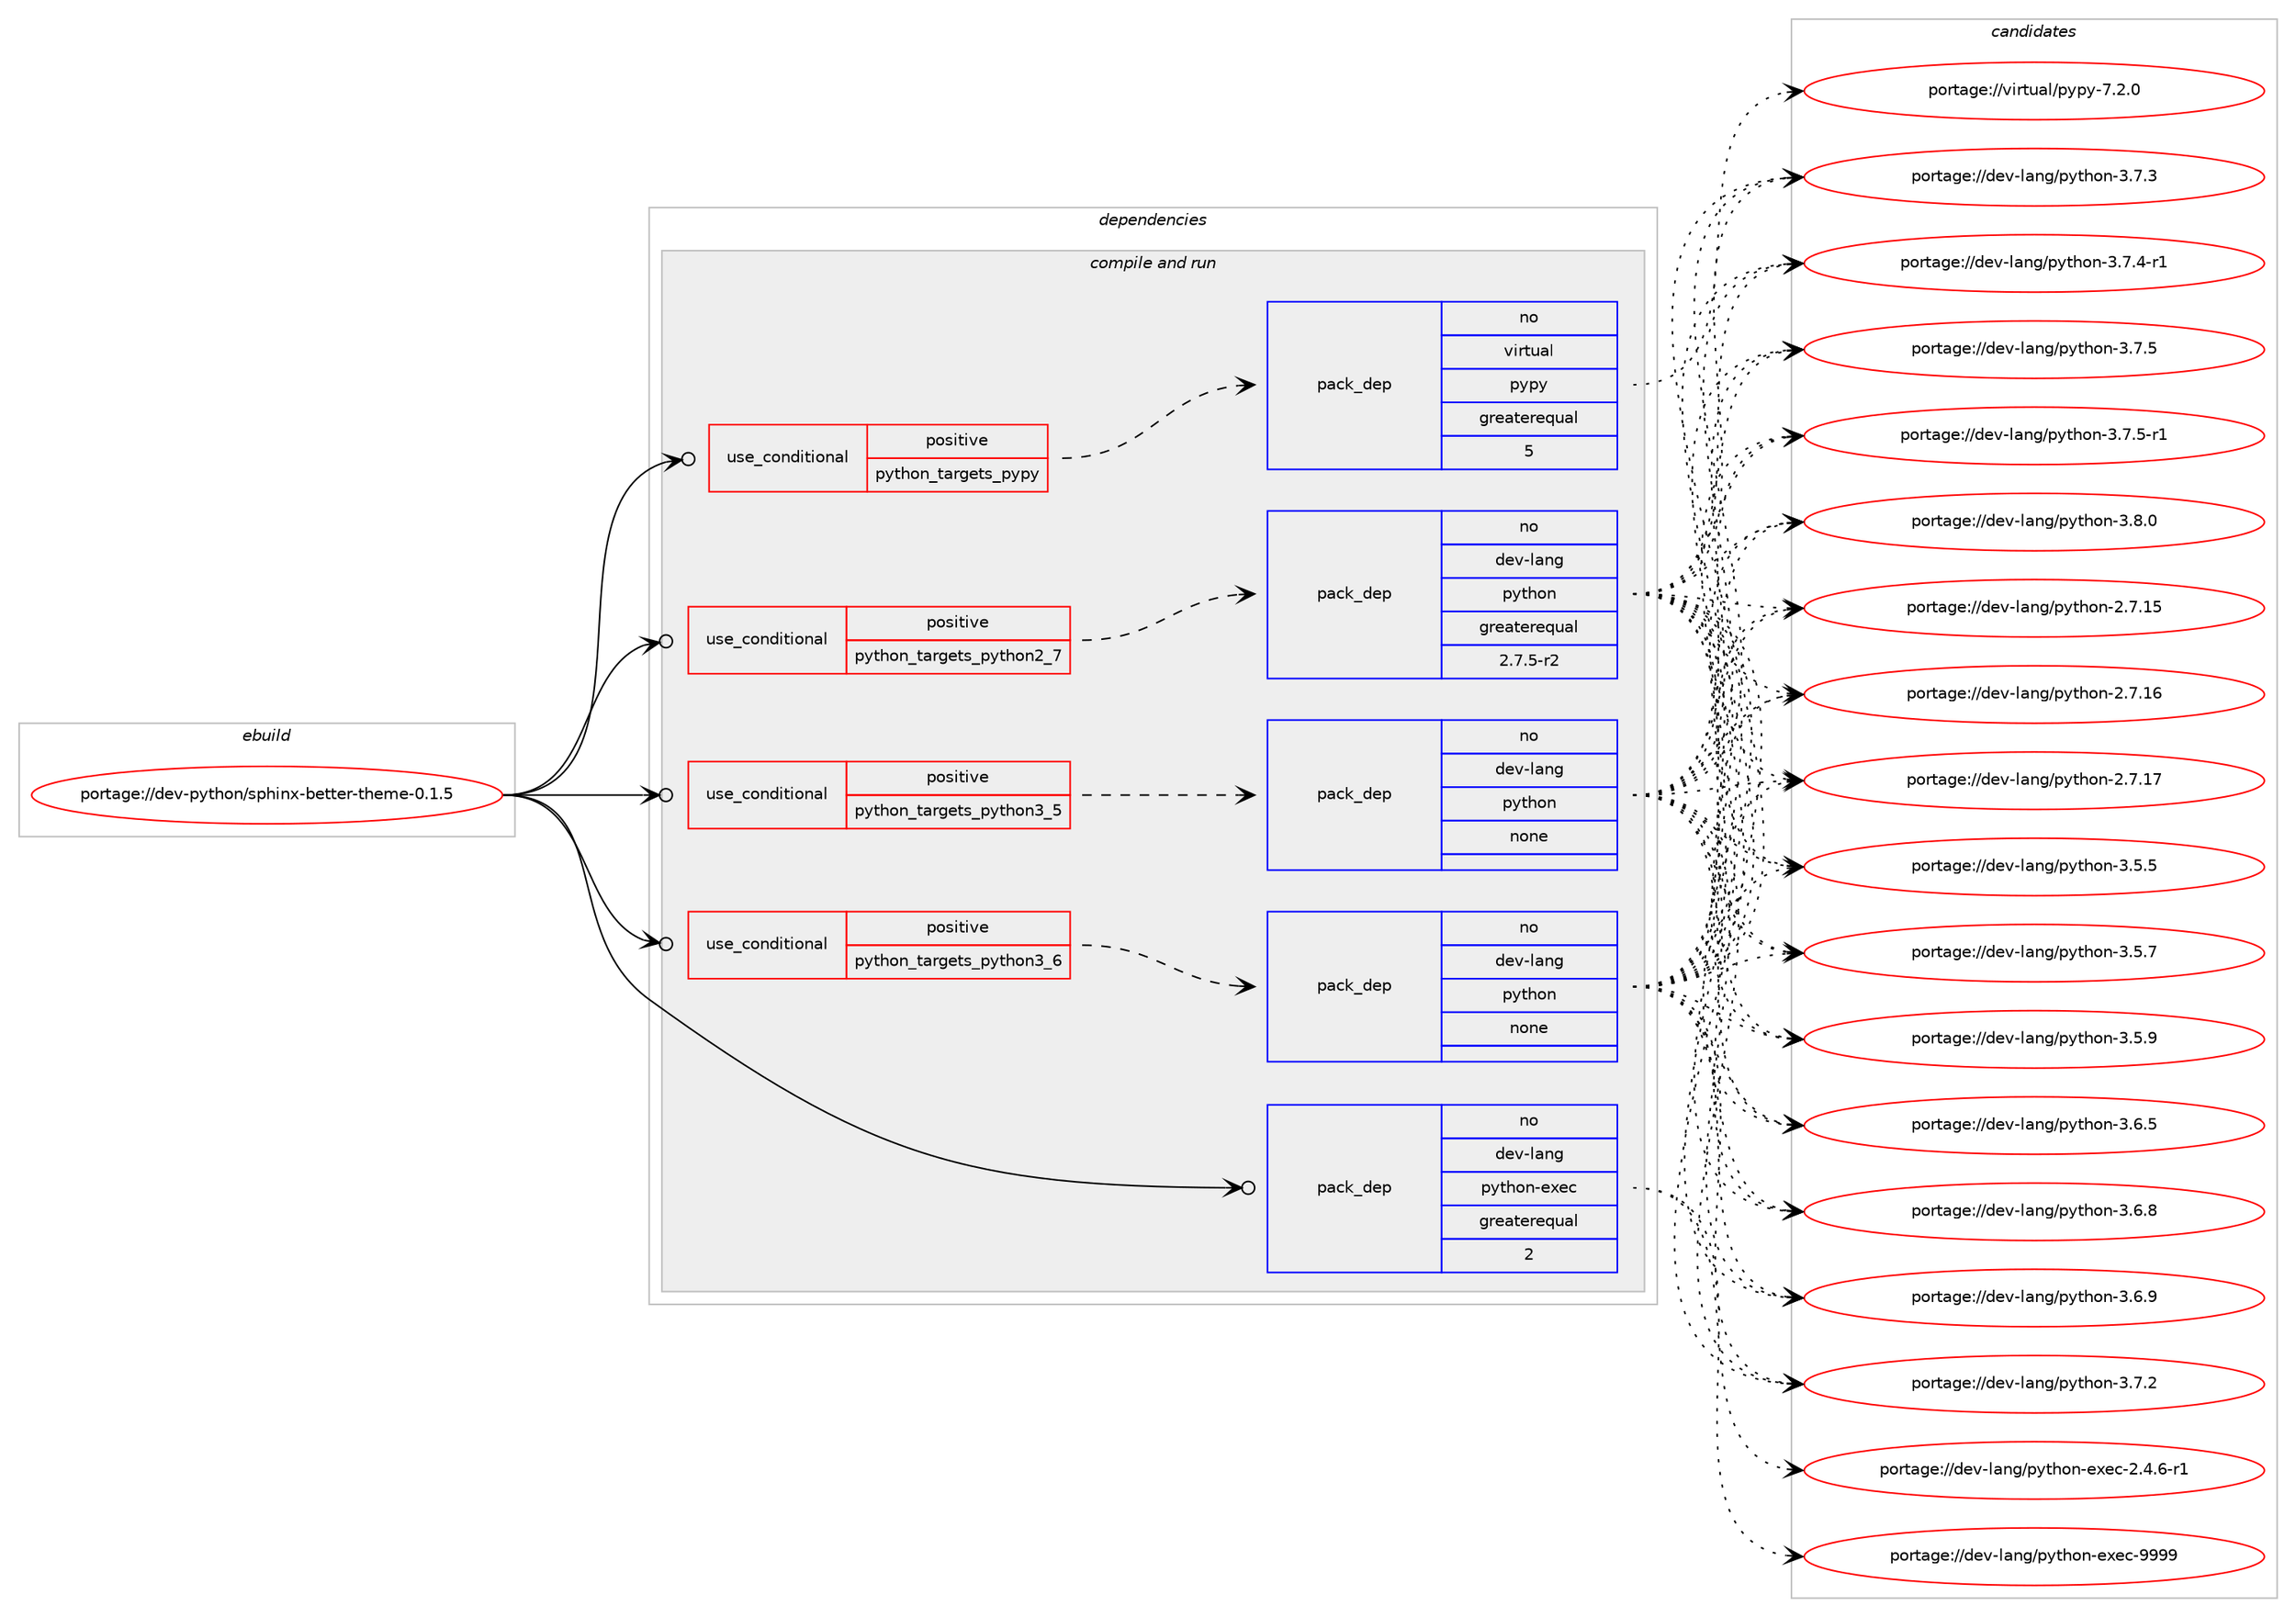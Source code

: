 digraph prolog {

# *************
# Graph options
# *************

newrank=true;
concentrate=true;
compound=true;
graph [rankdir=LR,fontname=Helvetica,fontsize=10,ranksep=1.5];#, ranksep=2.5, nodesep=0.2];
edge  [arrowhead=vee];
node  [fontname=Helvetica,fontsize=10];

# **********
# The ebuild
# **********

subgraph cluster_leftcol {
color=gray;
rank=same;
label=<<i>ebuild</i>>;
id [label="portage://dev-python/sphinx-better-theme-0.1.5", color=red, width=4, href="../dev-python/sphinx-better-theme-0.1.5.svg"];
}

# ****************
# The dependencies
# ****************

subgraph cluster_midcol {
color=gray;
label=<<i>dependencies</i>>;
subgraph cluster_compile {
fillcolor="#eeeeee";
style=filled;
label=<<i>compile</i>>;
}
subgraph cluster_compileandrun {
fillcolor="#eeeeee";
style=filled;
label=<<i>compile and run</i>>;
subgraph cond38916 {
dependency173037 [label=<<TABLE BORDER="0" CELLBORDER="1" CELLSPACING="0" CELLPADDING="4"><TR><TD ROWSPAN="3" CELLPADDING="10">use_conditional</TD></TR><TR><TD>positive</TD></TR><TR><TD>python_targets_pypy</TD></TR></TABLE>>, shape=none, color=red];
subgraph pack130718 {
dependency173038 [label=<<TABLE BORDER="0" CELLBORDER="1" CELLSPACING="0" CELLPADDING="4" WIDTH="220"><TR><TD ROWSPAN="6" CELLPADDING="30">pack_dep</TD></TR><TR><TD WIDTH="110">no</TD></TR><TR><TD>virtual</TD></TR><TR><TD>pypy</TD></TR><TR><TD>greaterequal</TD></TR><TR><TD>5</TD></TR></TABLE>>, shape=none, color=blue];
}
dependency173037:e -> dependency173038:w [weight=20,style="dashed",arrowhead="vee"];
}
id:e -> dependency173037:w [weight=20,style="solid",arrowhead="odotvee"];
subgraph cond38917 {
dependency173039 [label=<<TABLE BORDER="0" CELLBORDER="1" CELLSPACING="0" CELLPADDING="4"><TR><TD ROWSPAN="3" CELLPADDING="10">use_conditional</TD></TR><TR><TD>positive</TD></TR><TR><TD>python_targets_python2_7</TD></TR></TABLE>>, shape=none, color=red];
subgraph pack130719 {
dependency173040 [label=<<TABLE BORDER="0" CELLBORDER="1" CELLSPACING="0" CELLPADDING="4" WIDTH="220"><TR><TD ROWSPAN="6" CELLPADDING="30">pack_dep</TD></TR><TR><TD WIDTH="110">no</TD></TR><TR><TD>dev-lang</TD></TR><TR><TD>python</TD></TR><TR><TD>greaterequal</TD></TR><TR><TD>2.7.5-r2</TD></TR></TABLE>>, shape=none, color=blue];
}
dependency173039:e -> dependency173040:w [weight=20,style="dashed",arrowhead="vee"];
}
id:e -> dependency173039:w [weight=20,style="solid",arrowhead="odotvee"];
subgraph cond38918 {
dependency173041 [label=<<TABLE BORDER="0" CELLBORDER="1" CELLSPACING="0" CELLPADDING="4"><TR><TD ROWSPAN="3" CELLPADDING="10">use_conditional</TD></TR><TR><TD>positive</TD></TR><TR><TD>python_targets_python3_5</TD></TR></TABLE>>, shape=none, color=red];
subgraph pack130720 {
dependency173042 [label=<<TABLE BORDER="0" CELLBORDER="1" CELLSPACING="0" CELLPADDING="4" WIDTH="220"><TR><TD ROWSPAN="6" CELLPADDING="30">pack_dep</TD></TR><TR><TD WIDTH="110">no</TD></TR><TR><TD>dev-lang</TD></TR><TR><TD>python</TD></TR><TR><TD>none</TD></TR><TR><TD></TD></TR></TABLE>>, shape=none, color=blue];
}
dependency173041:e -> dependency173042:w [weight=20,style="dashed",arrowhead="vee"];
}
id:e -> dependency173041:w [weight=20,style="solid",arrowhead="odotvee"];
subgraph cond38919 {
dependency173043 [label=<<TABLE BORDER="0" CELLBORDER="1" CELLSPACING="0" CELLPADDING="4"><TR><TD ROWSPAN="3" CELLPADDING="10">use_conditional</TD></TR><TR><TD>positive</TD></TR><TR><TD>python_targets_python3_6</TD></TR></TABLE>>, shape=none, color=red];
subgraph pack130721 {
dependency173044 [label=<<TABLE BORDER="0" CELLBORDER="1" CELLSPACING="0" CELLPADDING="4" WIDTH="220"><TR><TD ROWSPAN="6" CELLPADDING="30">pack_dep</TD></TR><TR><TD WIDTH="110">no</TD></TR><TR><TD>dev-lang</TD></TR><TR><TD>python</TD></TR><TR><TD>none</TD></TR><TR><TD></TD></TR></TABLE>>, shape=none, color=blue];
}
dependency173043:e -> dependency173044:w [weight=20,style="dashed",arrowhead="vee"];
}
id:e -> dependency173043:w [weight=20,style="solid",arrowhead="odotvee"];
subgraph pack130722 {
dependency173045 [label=<<TABLE BORDER="0" CELLBORDER="1" CELLSPACING="0" CELLPADDING="4" WIDTH="220"><TR><TD ROWSPAN="6" CELLPADDING="30">pack_dep</TD></TR><TR><TD WIDTH="110">no</TD></TR><TR><TD>dev-lang</TD></TR><TR><TD>python-exec</TD></TR><TR><TD>greaterequal</TD></TR><TR><TD>2</TD></TR></TABLE>>, shape=none, color=blue];
}
id:e -> dependency173045:w [weight=20,style="solid",arrowhead="odotvee"];
}
subgraph cluster_run {
fillcolor="#eeeeee";
style=filled;
label=<<i>run</i>>;
}
}

# **************
# The candidates
# **************

subgraph cluster_choices {
rank=same;
color=gray;
label=<<i>candidates</i>>;

subgraph choice130718 {
color=black;
nodesep=1;
choiceportage1181051141161179710847112121112121455546504648 [label="portage://virtual/pypy-7.2.0", color=red, width=4,href="../virtual/pypy-7.2.0.svg"];
dependency173038:e -> choiceportage1181051141161179710847112121112121455546504648:w [style=dotted,weight="100"];
}
subgraph choice130719 {
color=black;
nodesep=1;
choiceportage10010111845108971101034711212111610411111045504655464953 [label="portage://dev-lang/python-2.7.15", color=red, width=4,href="../dev-lang/python-2.7.15.svg"];
choiceportage10010111845108971101034711212111610411111045504655464954 [label="portage://dev-lang/python-2.7.16", color=red, width=4,href="../dev-lang/python-2.7.16.svg"];
choiceportage10010111845108971101034711212111610411111045504655464955 [label="portage://dev-lang/python-2.7.17", color=red, width=4,href="../dev-lang/python-2.7.17.svg"];
choiceportage100101118451089711010347112121116104111110455146534653 [label="portage://dev-lang/python-3.5.5", color=red, width=4,href="../dev-lang/python-3.5.5.svg"];
choiceportage100101118451089711010347112121116104111110455146534655 [label="portage://dev-lang/python-3.5.7", color=red, width=4,href="../dev-lang/python-3.5.7.svg"];
choiceportage100101118451089711010347112121116104111110455146534657 [label="portage://dev-lang/python-3.5.9", color=red, width=4,href="../dev-lang/python-3.5.9.svg"];
choiceportage100101118451089711010347112121116104111110455146544653 [label="portage://dev-lang/python-3.6.5", color=red, width=4,href="../dev-lang/python-3.6.5.svg"];
choiceportage100101118451089711010347112121116104111110455146544656 [label="portage://dev-lang/python-3.6.8", color=red, width=4,href="../dev-lang/python-3.6.8.svg"];
choiceportage100101118451089711010347112121116104111110455146544657 [label="portage://dev-lang/python-3.6.9", color=red, width=4,href="../dev-lang/python-3.6.9.svg"];
choiceportage100101118451089711010347112121116104111110455146554650 [label="portage://dev-lang/python-3.7.2", color=red, width=4,href="../dev-lang/python-3.7.2.svg"];
choiceportage100101118451089711010347112121116104111110455146554651 [label="portage://dev-lang/python-3.7.3", color=red, width=4,href="../dev-lang/python-3.7.3.svg"];
choiceportage1001011184510897110103471121211161041111104551465546524511449 [label="portage://dev-lang/python-3.7.4-r1", color=red, width=4,href="../dev-lang/python-3.7.4-r1.svg"];
choiceportage100101118451089711010347112121116104111110455146554653 [label="portage://dev-lang/python-3.7.5", color=red, width=4,href="../dev-lang/python-3.7.5.svg"];
choiceportage1001011184510897110103471121211161041111104551465546534511449 [label="portage://dev-lang/python-3.7.5-r1", color=red, width=4,href="../dev-lang/python-3.7.5-r1.svg"];
choiceportage100101118451089711010347112121116104111110455146564648 [label="portage://dev-lang/python-3.8.0", color=red, width=4,href="../dev-lang/python-3.8.0.svg"];
dependency173040:e -> choiceportage10010111845108971101034711212111610411111045504655464953:w [style=dotted,weight="100"];
dependency173040:e -> choiceportage10010111845108971101034711212111610411111045504655464954:w [style=dotted,weight="100"];
dependency173040:e -> choiceportage10010111845108971101034711212111610411111045504655464955:w [style=dotted,weight="100"];
dependency173040:e -> choiceportage100101118451089711010347112121116104111110455146534653:w [style=dotted,weight="100"];
dependency173040:e -> choiceportage100101118451089711010347112121116104111110455146534655:w [style=dotted,weight="100"];
dependency173040:e -> choiceportage100101118451089711010347112121116104111110455146534657:w [style=dotted,weight="100"];
dependency173040:e -> choiceportage100101118451089711010347112121116104111110455146544653:w [style=dotted,weight="100"];
dependency173040:e -> choiceportage100101118451089711010347112121116104111110455146544656:w [style=dotted,weight="100"];
dependency173040:e -> choiceportage100101118451089711010347112121116104111110455146544657:w [style=dotted,weight="100"];
dependency173040:e -> choiceportage100101118451089711010347112121116104111110455146554650:w [style=dotted,weight="100"];
dependency173040:e -> choiceportage100101118451089711010347112121116104111110455146554651:w [style=dotted,weight="100"];
dependency173040:e -> choiceportage1001011184510897110103471121211161041111104551465546524511449:w [style=dotted,weight="100"];
dependency173040:e -> choiceportage100101118451089711010347112121116104111110455146554653:w [style=dotted,weight="100"];
dependency173040:e -> choiceportage1001011184510897110103471121211161041111104551465546534511449:w [style=dotted,weight="100"];
dependency173040:e -> choiceportage100101118451089711010347112121116104111110455146564648:w [style=dotted,weight="100"];
}
subgraph choice130720 {
color=black;
nodesep=1;
choiceportage10010111845108971101034711212111610411111045504655464953 [label="portage://dev-lang/python-2.7.15", color=red, width=4,href="../dev-lang/python-2.7.15.svg"];
choiceportage10010111845108971101034711212111610411111045504655464954 [label="portage://dev-lang/python-2.7.16", color=red, width=4,href="../dev-lang/python-2.7.16.svg"];
choiceportage10010111845108971101034711212111610411111045504655464955 [label="portage://dev-lang/python-2.7.17", color=red, width=4,href="../dev-lang/python-2.7.17.svg"];
choiceportage100101118451089711010347112121116104111110455146534653 [label="portage://dev-lang/python-3.5.5", color=red, width=4,href="../dev-lang/python-3.5.5.svg"];
choiceportage100101118451089711010347112121116104111110455146534655 [label="portage://dev-lang/python-3.5.7", color=red, width=4,href="../dev-lang/python-3.5.7.svg"];
choiceportage100101118451089711010347112121116104111110455146534657 [label="portage://dev-lang/python-3.5.9", color=red, width=4,href="../dev-lang/python-3.5.9.svg"];
choiceportage100101118451089711010347112121116104111110455146544653 [label="portage://dev-lang/python-3.6.5", color=red, width=4,href="../dev-lang/python-3.6.5.svg"];
choiceportage100101118451089711010347112121116104111110455146544656 [label="portage://dev-lang/python-3.6.8", color=red, width=4,href="../dev-lang/python-3.6.8.svg"];
choiceportage100101118451089711010347112121116104111110455146544657 [label="portage://dev-lang/python-3.6.9", color=red, width=4,href="../dev-lang/python-3.6.9.svg"];
choiceportage100101118451089711010347112121116104111110455146554650 [label="portage://dev-lang/python-3.7.2", color=red, width=4,href="../dev-lang/python-3.7.2.svg"];
choiceportage100101118451089711010347112121116104111110455146554651 [label="portage://dev-lang/python-3.7.3", color=red, width=4,href="../dev-lang/python-3.7.3.svg"];
choiceportage1001011184510897110103471121211161041111104551465546524511449 [label="portage://dev-lang/python-3.7.4-r1", color=red, width=4,href="../dev-lang/python-3.7.4-r1.svg"];
choiceportage100101118451089711010347112121116104111110455146554653 [label="portage://dev-lang/python-3.7.5", color=red, width=4,href="../dev-lang/python-3.7.5.svg"];
choiceportage1001011184510897110103471121211161041111104551465546534511449 [label="portage://dev-lang/python-3.7.5-r1", color=red, width=4,href="../dev-lang/python-3.7.5-r1.svg"];
choiceportage100101118451089711010347112121116104111110455146564648 [label="portage://dev-lang/python-3.8.0", color=red, width=4,href="../dev-lang/python-3.8.0.svg"];
dependency173042:e -> choiceportage10010111845108971101034711212111610411111045504655464953:w [style=dotted,weight="100"];
dependency173042:e -> choiceportage10010111845108971101034711212111610411111045504655464954:w [style=dotted,weight="100"];
dependency173042:e -> choiceportage10010111845108971101034711212111610411111045504655464955:w [style=dotted,weight="100"];
dependency173042:e -> choiceportage100101118451089711010347112121116104111110455146534653:w [style=dotted,weight="100"];
dependency173042:e -> choiceportage100101118451089711010347112121116104111110455146534655:w [style=dotted,weight="100"];
dependency173042:e -> choiceportage100101118451089711010347112121116104111110455146534657:w [style=dotted,weight="100"];
dependency173042:e -> choiceportage100101118451089711010347112121116104111110455146544653:w [style=dotted,weight="100"];
dependency173042:e -> choiceportage100101118451089711010347112121116104111110455146544656:w [style=dotted,weight="100"];
dependency173042:e -> choiceportage100101118451089711010347112121116104111110455146544657:w [style=dotted,weight="100"];
dependency173042:e -> choiceportage100101118451089711010347112121116104111110455146554650:w [style=dotted,weight="100"];
dependency173042:e -> choiceportage100101118451089711010347112121116104111110455146554651:w [style=dotted,weight="100"];
dependency173042:e -> choiceportage1001011184510897110103471121211161041111104551465546524511449:w [style=dotted,weight="100"];
dependency173042:e -> choiceportage100101118451089711010347112121116104111110455146554653:w [style=dotted,weight="100"];
dependency173042:e -> choiceportage1001011184510897110103471121211161041111104551465546534511449:w [style=dotted,weight="100"];
dependency173042:e -> choiceportage100101118451089711010347112121116104111110455146564648:w [style=dotted,weight="100"];
}
subgraph choice130721 {
color=black;
nodesep=1;
choiceportage10010111845108971101034711212111610411111045504655464953 [label="portage://dev-lang/python-2.7.15", color=red, width=4,href="../dev-lang/python-2.7.15.svg"];
choiceportage10010111845108971101034711212111610411111045504655464954 [label="portage://dev-lang/python-2.7.16", color=red, width=4,href="../dev-lang/python-2.7.16.svg"];
choiceportage10010111845108971101034711212111610411111045504655464955 [label="portage://dev-lang/python-2.7.17", color=red, width=4,href="../dev-lang/python-2.7.17.svg"];
choiceportage100101118451089711010347112121116104111110455146534653 [label="portage://dev-lang/python-3.5.5", color=red, width=4,href="../dev-lang/python-3.5.5.svg"];
choiceportage100101118451089711010347112121116104111110455146534655 [label="portage://dev-lang/python-3.5.7", color=red, width=4,href="../dev-lang/python-3.5.7.svg"];
choiceportage100101118451089711010347112121116104111110455146534657 [label="portage://dev-lang/python-3.5.9", color=red, width=4,href="../dev-lang/python-3.5.9.svg"];
choiceportage100101118451089711010347112121116104111110455146544653 [label="portage://dev-lang/python-3.6.5", color=red, width=4,href="../dev-lang/python-3.6.5.svg"];
choiceportage100101118451089711010347112121116104111110455146544656 [label="portage://dev-lang/python-3.6.8", color=red, width=4,href="../dev-lang/python-3.6.8.svg"];
choiceportage100101118451089711010347112121116104111110455146544657 [label="portage://dev-lang/python-3.6.9", color=red, width=4,href="../dev-lang/python-3.6.9.svg"];
choiceportage100101118451089711010347112121116104111110455146554650 [label="portage://dev-lang/python-3.7.2", color=red, width=4,href="../dev-lang/python-3.7.2.svg"];
choiceportage100101118451089711010347112121116104111110455146554651 [label="portage://dev-lang/python-3.7.3", color=red, width=4,href="../dev-lang/python-3.7.3.svg"];
choiceportage1001011184510897110103471121211161041111104551465546524511449 [label="portage://dev-lang/python-3.7.4-r1", color=red, width=4,href="../dev-lang/python-3.7.4-r1.svg"];
choiceportage100101118451089711010347112121116104111110455146554653 [label="portage://dev-lang/python-3.7.5", color=red, width=4,href="../dev-lang/python-3.7.5.svg"];
choiceportage1001011184510897110103471121211161041111104551465546534511449 [label="portage://dev-lang/python-3.7.5-r1", color=red, width=4,href="../dev-lang/python-3.7.5-r1.svg"];
choiceportage100101118451089711010347112121116104111110455146564648 [label="portage://dev-lang/python-3.8.0", color=red, width=4,href="../dev-lang/python-3.8.0.svg"];
dependency173044:e -> choiceportage10010111845108971101034711212111610411111045504655464953:w [style=dotted,weight="100"];
dependency173044:e -> choiceportage10010111845108971101034711212111610411111045504655464954:w [style=dotted,weight="100"];
dependency173044:e -> choiceportage10010111845108971101034711212111610411111045504655464955:w [style=dotted,weight="100"];
dependency173044:e -> choiceportage100101118451089711010347112121116104111110455146534653:w [style=dotted,weight="100"];
dependency173044:e -> choiceportage100101118451089711010347112121116104111110455146534655:w [style=dotted,weight="100"];
dependency173044:e -> choiceportage100101118451089711010347112121116104111110455146534657:w [style=dotted,weight="100"];
dependency173044:e -> choiceportage100101118451089711010347112121116104111110455146544653:w [style=dotted,weight="100"];
dependency173044:e -> choiceportage100101118451089711010347112121116104111110455146544656:w [style=dotted,weight="100"];
dependency173044:e -> choiceportage100101118451089711010347112121116104111110455146544657:w [style=dotted,weight="100"];
dependency173044:e -> choiceportage100101118451089711010347112121116104111110455146554650:w [style=dotted,weight="100"];
dependency173044:e -> choiceportage100101118451089711010347112121116104111110455146554651:w [style=dotted,weight="100"];
dependency173044:e -> choiceportage1001011184510897110103471121211161041111104551465546524511449:w [style=dotted,weight="100"];
dependency173044:e -> choiceportage100101118451089711010347112121116104111110455146554653:w [style=dotted,weight="100"];
dependency173044:e -> choiceportage1001011184510897110103471121211161041111104551465546534511449:w [style=dotted,weight="100"];
dependency173044:e -> choiceportage100101118451089711010347112121116104111110455146564648:w [style=dotted,weight="100"];
}
subgraph choice130722 {
color=black;
nodesep=1;
choiceportage10010111845108971101034711212111610411111045101120101994550465246544511449 [label="portage://dev-lang/python-exec-2.4.6-r1", color=red, width=4,href="../dev-lang/python-exec-2.4.6-r1.svg"];
choiceportage10010111845108971101034711212111610411111045101120101994557575757 [label="portage://dev-lang/python-exec-9999", color=red, width=4,href="../dev-lang/python-exec-9999.svg"];
dependency173045:e -> choiceportage10010111845108971101034711212111610411111045101120101994550465246544511449:w [style=dotted,weight="100"];
dependency173045:e -> choiceportage10010111845108971101034711212111610411111045101120101994557575757:w [style=dotted,weight="100"];
}
}

}
